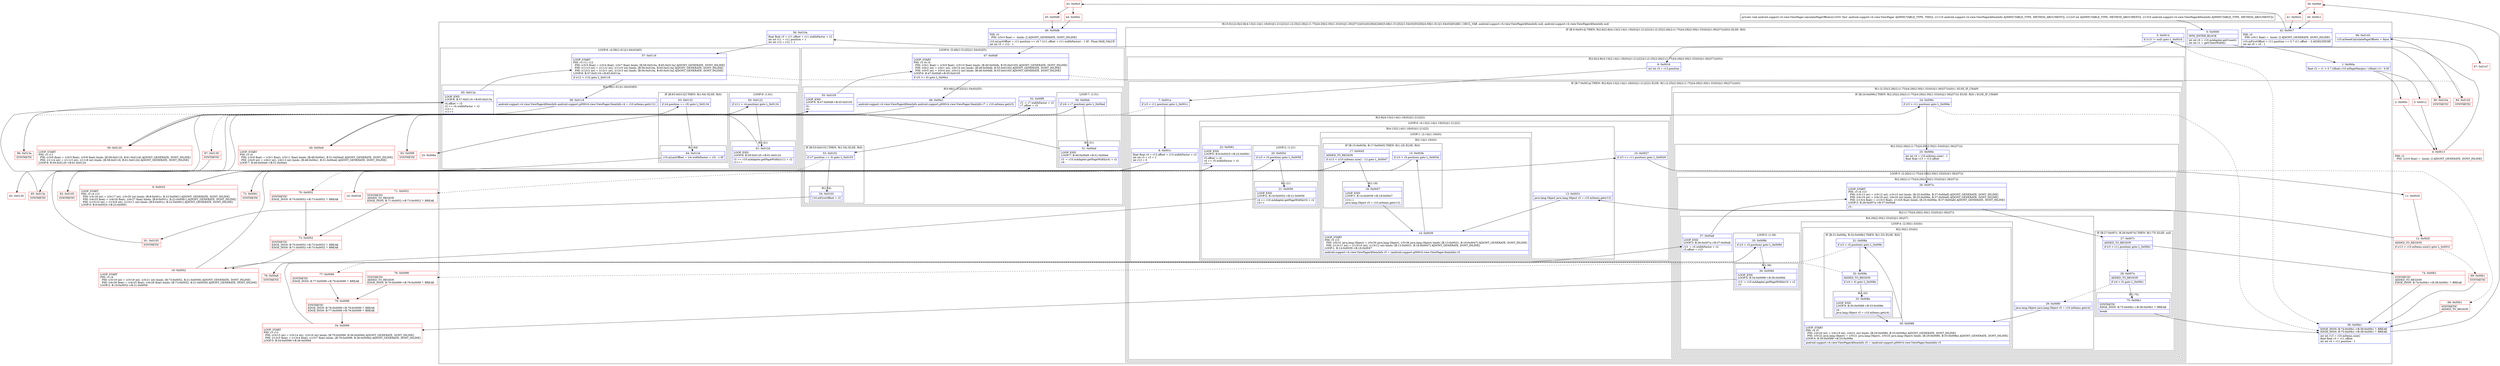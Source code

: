 digraph "CFG forandroid.support.v4.view.ViewPager.calculatePageOffsets(Landroid\/support\/v4\/view\/ViewPager$ItemInfo;ILandroid\/support\/v4\/view\/ViewPager$ItemInfo;)V" {
subgraph cluster_Region_1387950391 {
label = "R(10:0|1|(2:6|(2:8|(4:13|(2:14|(1:18)(0))|(1:21)|22))(1:(2:25|(2:26|(2:(1:75)|(4:29|(2:30|(1:33)(0))|(1:36)|37))))(0)))(0)|38|42|46|(5:48|(1:51)|52|(1:54)(0)|55)|56|(4:58|(1:61)|(1:64)(0)|65)|66) | DECL_VAR: android.support.v4.view.ViewPager$ItemInfo null, android.support.v4.view.ViewPager$ItemInfo null\l";
node [shape=record,color=blue];
Node_0 [shape=record,label="{0\:\ 0x0000|MTH_ENTER_BLOCK\l|int int r0 = r10.mAdapter.getCount()\lint int r1 = getClientWidth()\l}"];
Node_1 [shape=record,label="{1\:\ 0x000a|float r2 = r1 \> 0 ? ((float) r10.mPageMargin) \/ ((float) r1) : 0.0f\l}"];
subgraph cluster_IfRegion_1415769128 {
label = "IF [B:5:0x0014] THEN: R(2:6|(2:8|(4:13|(2:14|(1:18)(0))|(1:21)|22))(1:(2:25|(2:26|(2:(1:75)|(4:29|(2:30|(1:33)(0))|(1:36)|37))))(0))) ELSE: R(0)";
node [shape=record,color=blue];
Node_5 [shape=record,label="{5\:\ 0x0014|if (r13 != null) goto L_0x0016\l}"];
subgraph cluster_Region_1602151332 {
label = "R(2:6|(2:8|(4:13|(2:14|(1:18)(0))|(1:21)|22))(1:(2:25|(2:26|(2:(1:75)|(4:29|(2:30|(1:33)(0))|(1:36)|37))))(0)))";
node [shape=record,color=blue];
Node_6 [shape=record,label="{6\:\ 0x0016|int int r3 = r13.position\l}"];
subgraph cluster_IfRegion_732474490 {
label = "IF [B:7:0x001a] THEN: R(2:8|(4:13|(2:14|(1:18)(0))|(1:21)|22)) ELSE: R(1:(2:25|(2:26|(2:(1:75)|(4:29|(2:30|(1:33)(0))|(1:36)|37))))(0))";
node [shape=record,color=blue];
Node_7 [shape=record,label="{7\:\ 0x001a|if (r3 \< r11.position) goto L_0x001c\l}"];
subgraph cluster_Region_764891010 {
label = "R(2:8|(4:13|(2:14|(1:18)(0))|(1:21)|22))";
node [shape=record,color=blue];
Node_8 [shape=record,label="{8\:\ 0x001c|float float r4 = r13.offset + r13.widthFactor + r2\lint int r3 = r3 + 1\lint r13 = 0\l}"];
subgraph cluster_LoopRegion_143081121 {
label = "LOOP:0: (4:13|(2:14|(1:18)(0))|(1:21)|22)";
node [shape=record,color=blue];
Node_10 [shape=record,label="{10\:\ 0x0027|if (r3 \<= r11.position) goto L_0x0029\l}"];
subgraph cluster_Region_589569640 {
label = "R(4:13|(2:14|(1:18)(0))|(1:21)|22)";
node [shape=record,color=blue];
Node_13 [shape=record,label="{13\:\ 0x0031|java.lang.Object java.lang.Object r5 = r10.mItems.get(r13)\l}"];
subgraph cluster_LoopRegion_9511895 {
label = "LOOP:1: (2:14|(1:18)(0))";
node [shape=record,color=blue];
subgraph cluster_Region_1224002341 {
label = "R(2:14|(1:18)(0))";
node [shape=record,color=blue];
Node_14 [shape=record,label="{14\:\ 0x0039|LOOP_START\lPHI: r5 r13 \l  PHI: (r5v31 java.lang.Object) = (r5v30 java.lang.Object), (r5v36 java.lang.Object) binds: [B:13:0x0031, B:18:0x0047] A[DONT_GENERATE, DONT_INLINE]\l  PHI: (r13v11 int) = (r13v10 int), (r13v12 int) binds: [B:13:0x0031, B:18:0x0047] A[DONT_GENERATE, DONT_INLINE]\lLOOP:1: B:14:0x0039\-\>B:18:0x0047\l|android.support.v4.view.ViewPager$ItemInfo r5 = (android.support.p000v4.view.ViewPager.ItemInfo) r5\l}"];
subgraph cluster_IfRegion_250993377 {
label = "IF [B:15:0x003b, B:17:0x0045] THEN: R(1:18) ELSE: R(0)";
node [shape=record,color=blue];
Node_15 [shape=record,label="{15\:\ 0x003b|if (r3 \> r5.position) goto L_0x003d\l}"];
Node_17 [shape=record,label="{17\:\ 0x0045|ADDED_TO_REGION\l|if (r13 \< (r10.mItems.size() \- 1)) goto L_0x0047\l}"];
subgraph cluster_Region_2033684628 {
label = "R(1:18)";
node [shape=record,color=blue];
Node_18 [shape=record,label="{18\:\ 0x0047|LOOP_END\lLOOP:1: B:14:0x0039\-\>B:18:0x0047\l|r13++\ljava.lang.Object r5 = r10.mItems.get(r13)\l}"];
}
subgraph cluster_Region_1423216054 {
label = "R(0)";
node [shape=record,color=blue];
}
}
}
}
subgraph cluster_LoopRegion_259993611 {
label = "LOOP:2: (1:21)";
node [shape=record,color=blue];
Node_20 [shape=record,label="{20\:\ 0x0054|if (r3 \< r5.position) goto L_0x0056\l}"];
subgraph cluster_Region_1213698702 {
label = "R(1:21)";
node [shape=record,color=blue];
Node_21 [shape=record,label="{21\:\ 0x0056|LOOP_END\lLOOP:2: B:19:0x0052\-\>B:21:0x0056\l|r4 += r10.mAdapter.getPageWidth(r3) + r2\lr3++\l}"];
}
}
Node_22 [shape=record,label="{22\:\ 0x0061|LOOP_END\lLOOP:0: B:9:0x0025\-\>B:22:0x0061\l|r5.offset = r4\lr4 += r5.widthFactor + r2\lr3++\l}"];
}
}
}
subgraph cluster_Region_757654557 {
label = "R(1:(2:25|(2:26|(2:(1:75)|(4:29|(2:30|(1:33)(0))|(1:36)|37))))(0)) | ELSE_IF_CHAIN\l";
node [shape=record,color=blue];
subgraph cluster_IfRegion_759734385 {
label = "IF [B:24:0x006c] THEN: R(2:25|(2:26|(2:(1:75)|(4:29|(2:30|(1:33)(0))|(1:36)|37)))) ELSE: R(0) | ELSE_IF_CHAIN\l";
node [shape=record,color=blue];
Node_24 [shape=record,label="{24\:\ 0x006c|if (r3 \> r11.position) goto L_0x006e\l}"];
subgraph cluster_Region_1446644177 {
label = "R(2:25|(2:26|(2:(1:75)|(4:29|(2:30|(1:33)(0))|(1:36)|37))))";
node [shape=record,color=blue];
Node_25 [shape=record,label="{25\:\ 0x006e|int int r4 = r10.mItems.size() \- 1\lfloat float r13 = r13.offset\l}"];
subgraph cluster_LoopRegion_1852333628 {
label = "LOOP:3: (2:26|(2:(1:75)|(4:29|(2:30|(1:33)(0))|(1:36)|37)))";
node [shape=record,color=blue];
subgraph cluster_Region_1511128954 {
label = "R(2:26|(2:(1:75)|(4:29|(2:30|(1:33)(0))|(1:36)|37)))";
node [shape=record,color=blue];
Node_26 [shape=record,label="{26\:\ 0x007a|LOOP_START\lPHI: r3 r4 r13 \l  PHI: (r3v13 int) = (r3v12 int), (r3v15 int) binds: [B:25:0x006e, B:37:0x00a8] A[DONT_GENERATE, DONT_INLINE]\l  PHI: (r4v19 int) = (r4v18 int), (r4v20 int) binds: [B:25:0x006e, B:37:0x00a8] A[DONT_GENERATE, DONT_INLINE]\l  PHI: (r13v4 float) = (r13v3 float), (r13v6 float) binds: [B:25:0x006e, B:37:0x00a8] A[DONT_GENERATE, DONT_INLINE]\lLOOP:3: B:26:0x007a\-\>B:37:0x00a8\l|r3\-\-\l}"];
subgraph cluster_Region_1735284669 {
label = "R(2:(1:75)|(4:29|(2:30|(1:33)(0))|(1:36)|37))";
node [shape=record,color=blue];
subgraph cluster_IfRegion_84088255 {
label = "IF [B:27:0x007c, B:28:0x007e] THEN: R(1:75) ELSE: null";
node [shape=record,color=blue];
Node_27 [shape=record,label="{27\:\ 0x007c|ADDED_TO_REGION\l|if (r3 \< r11.position) goto L_0x00b1\l}"];
Node_28 [shape=record,label="{28\:\ 0x007e|ADDED_TO_REGION\l|if (r4 \< 0) goto L_0x00b1\l}"];
subgraph cluster_Region_388489179 {
label = "R(1:75)";
node [shape=record,color=blue];
Node_75 [shape=record,label="{75\:\ 0x00b1|SYNTHETIC\lEDGE_INSN: B:75:0x00b1\-\>B:38:0x00b1 ?: BREAK  \l|break\l}"];
}
}
subgraph cluster_Region_904544381 {
label = "R(4:29|(2:30|(1:33)(0))|(1:36)|37)";
node [shape=record,color=blue];
Node_29 [shape=record,label="{29\:\ 0x0080|java.lang.Object java.lang.Object r5 = r10.mItems.get(r4)\l}"];
subgraph cluster_LoopRegion_2110114094 {
label = "LOOP:4: (2:30|(1:33)(0))";
node [shape=record,color=blue];
subgraph cluster_Region_2105636863 {
label = "R(2:30|(1:33)(0))";
node [shape=record,color=blue];
Node_30 [shape=record,label="{30\:\ 0x0088|LOOP_START\lPHI: r4 r5 \l  PHI: (r4v20 int) = (r4v19 int), (r4v21 int) binds: [B:29:0x0080, B:33:0x008e] A[DONT_GENERATE, DONT_INLINE]\l  PHI: (r5v22 java.lang.Object) = (r5v21 java.lang.Object), (r5v25 java.lang.Object) binds: [B:29:0x0080, B:33:0x008e] A[DONT_GENERATE, DONT_INLINE]\lLOOP:4: B:30:0x0088\-\>B:33:0x008e\l|android.support.v4.view.ViewPager$ItemInfo r5 = (android.support.p000v4.view.ViewPager.ItemInfo) r5\l}"];
subgraph cluster_IfRegion_1354547274 {
label = "IF [B:31:0x008a, B:32:0x008c] THEN: R(1:33) ELSE: R(0)";
node [shape=record,color=blue];
Node_31 [shape=record,label="{31\:\ 0x008a|if (r3 \< r5.position) goto L_0x008c\l}"];
Node_32 [shape=record,label="{32\:\ 0x008c|ADDED_TO_REGION\l|if (r4 \> 0) goto L_0x008e\l}"];
subgraph cluster_Region_1258901572 {
label = "R(1:33)";
node [shape=record,color=blue];
Node_33 [shape=record,label="{33\:\ 0x008e|LOOP_END\lLOOP:4: B:30:0x0088\-\>B:33:0x008e\l|r4\-\-\ljava.lang.Object r5 = r10.mItems.get(r4)\l}"];
}
subgraph cluster_Region_1374740756 {
label = "R(0)";
node [shape=record,color=blue];
}
}
}
}
subgraph cluster_LoopRegion_1050242395 {
label = "LOOP:5: (1:36)";
node [shape=record,color=blue];
Node_35 [shape=record,label="{35\:\ 0x009b|if (r3 \> r5.position) goto L_0x009d\l}"];
subgraph cluster_Region_580317426 {
label = "R(1:36)";
node [shape=record,color=blue];
Node_36 [shape=record,label="{36\:\ 0x009d|LOOP_END\lLOOP:5: B:34:0x0099\-\>B:36:0x009d\l|r13 \-= r10.mAdapter.getPageWidth(r3) + r2\lr3\-\-\l}"];
}
}
Node_37 [shape=record,label="{37\:\ 0x00a8|LOOP_END\lLOOP:3: B:26:0x007a\-\>B:37:0x00a8\l|r13 \-= r5.widthFactor + r2\lr5.offset = r13\l}"];
}
}
}
}
}
subgraph cluster_Region_1144428328 {
label = "R(0)";
node [shape=record,color=blue];
}
}
}
}
}
subgraph cluster_Region_1833324914 {
label = "R(0)";
node [shape=record,color=blue];
}
}
Node_38 [shape=record,label="{38\:\ 0x00b1|EDGE_INSN: B:74:0x00b1\-\>B:38:0x00b1 ?: BREAK  \lEDGE_INSN: B:75:0x00b1\-\>B:38:0x00b1 ?: BREAK  \l|int int r13 = r10.mItems.size()\lfloat float r3 = r11.offset\lint int r4 = r11.position \- 1\l}"];
Node_42 [shape=record,label="{42\:\ 0x00c7|PHI: r5 \l  PHI: (r5v1 float) =  binds: [] A[DONT_GENERATE, DONT_INLINE]\l|r10.mFirstOffset = r11.position == 0 ? r11.offset : \-3.4028235E38f\lint int r0 = r0 \- 1\l}"];
Node_46 [shape=record,label="{46\:\ 0x00db|PHI: r5 \l  PHI: (r5v3 float) =  binds: [] A[DONT_GENERATE, DONT_INLINE]\l|r10.mLastOffset = r11.position == r0 ? (r11.offset + r11.widthFactor) \- 1.0f : Float.MAX_VALUE\lint int r5 = r12 \- 1\l}"];
subgraph cluster_LoopRegion_1435202602 {
label = "LOOP:6: (5:48|(1:51)|52|(1:54)(0)|55)";
node [shape=record,color=blue];
Node_47 [shape=record,label="{47\:\ 0x00df|LOOP_START\lPHI: r3 r4 r5 \l  PHI: (r3v1 float) = (r3v0 float), (r3v10 float) binds: [B:46:0x00db, B:55:0x0105] A[DONT_GENERATE, DONT_INLINE]\l  PHI: (r4v2 int) = (r4v1 int), (r4v10 int) binds: [B:46:0x00db, B:55:0x0105] A[DONT_GENERATE, DONT_INLINE]\l  PHI: (r5v5 int) = (r5v4 int), (r5v12 int) binds: [B:46:0x00db, B:55:0x0105] A[DONT_GENERATE, DONT_INLINE]\lLOOP:6: B:47:0x00df\-\>B:55:0x0105\l|if (r5 \>= 0) goto L_0x00e1\l}"];
subgraph cluster_Region_1116337825 {
label = "R(5:48|(1:51)|52|(1:54)(0)|55)";
node [shape=record,color=blue];
Node_48 [shape=record,label="{48\:\ 0x00e1|android.support.v4.view.ViewPager$ItemInfo android.support.p000v4.view.ViewPager.ItemInfo r7 = r10.mItems.get(r5)\l}"];
subgraph cluster_LoopRegion_750067689 {
label = "LOOP:7: (1:51)";
node [shape=record,color=blue];
Node_50 [shape=record,label="{50\:\ 0x00eb|if (r4 \> r7.position) goto L_0x00ed\l}"];
subgraph cluster_Region_1105033132 {
label = "R(1:51)";
node [shape=record,color=blue];
Node_51 [shape=record,label="{51\:\ 0x00ed|LOOP_END\lLOOP:7: B:49:0x00e9\-\>B:51:0x00ed\l|r3 \-= r10.mAdapter.getPageWidth(r4) + r2\lr4\-\-\l}"];
}
}
Node_52 [shape=record,label="{52\:\ 0x00f9|r3 \-= r7.widthFactor + r2\lr7.offset = r3\l}"];
subgraph cluster_IfRegion_1364916097 {
label = "IF [B:53:0x0101] THEN: R(1:54) ELSE: R(0)";
node [shape=record,color=blue];
Node_53 [shape=record,label="{53\:\ 0x0101|if (r7.position == 0) goto L_0x0103\l}"];
subgraph cluster_Region_393770219 {
label = "R(1:54)";
node [shape=record,color=blue];
Node_54 [shape=record,label="{54\:\ 0x0103|r10.mFirstOffset = r3\l}"];
}
subgraph cluster_Region_1050241357 {
label = "R(0)";
node [shape=record,color=blue];
}
}
Node_55 [shape=record,label="{55\:\ 0x0105|LOOP_END\lLOOP:6: B:47:0x00df\-\>B:55:0x0105\l|r5\-\-\lr4\-\-\l}"];
}
}
Node_56 [shape=record,label="{56\:\ 0x010a|float float r3 = r11.offset + r11.widthFactor + r2\lint int r11 = r11.position + 1\lint int r12 = r12 + 1\l}"];
subgraph cluster_LoopRegion_449426925 {
label = "LOOP:8: (4:58|(1:61)|(1:64)(0)|65)";
node [shape=record,color=blue];
Node_57 [shape=record,label="{57\:\ 0x0116|LOOP_START\lPHI: r3 r11 r12 \l  PHI: (r3v5 float) = (r3v4 float), (r3v7 float) binds: [B:56:0x010a, B:65:0x013a] A[DONT_GENERATE, DONT_INLINE]\l  PHI: (r11v3 int) = (r11v2 int), (r11v5 int) binds: [B:56:0x010a, B:65:0x013a] A[DONT_GENERATE, DONT_INLINE]\l  PHI: (r12v2 int) = (r12v1 int), (r12v3 int) binds: [B:56:0x010a, B:65:0x013a] A[DONT_GENERATE, DONT_INLINE]\lLOOP:8: B:57:0x0116\-\>B:65:0x013a\l|if (r12 \< r13) goto L_0x0118\l}"];
subgraph cluster_Region_805557334 {
label = "R(4:58|(1:61)|(1:64)(0)|65)";
node [shape=record,color=blue];
Node_58 [shape=record,label="{58\:\ 0x0118|android.support.v4.view.ViewPager$ItemInfo android.support.p000v4.view.ViewPager.ItemInfo r4 = r10.mItems.get(r12)\l}"];
subgraph cluster_LoopRegion_89034946 {
label = "LOOP:9: (1:61)";
node [shape=record,color=blue];
Node_60 [shape=record,label="{60\:\ 0x0122|if (r11 \< r4.position) goto L_0x0124\l}"];
subgraph cluster_Region_1460510562 {
label = "R(1:61)";
node [shape=record,color=blue];
Node_61 [shape=record,label="{61\:\ 0x0124|LOOP_END\lLOOP:9: B:59:0x0120\-\>B:61:0x0124\l|r3 += r10.mAdapter.getPageWidth(r11) + r2\lr11++\l}"];
}
}
subgraph cluster_IfRegion_45797197 {
label = "IF [B:63:0x0132] THEN: R(1:64) ELSE: R(0)";
node [shape=record,color=blue];
Node_63 [shape=record,label="{63\:\ 0x0132|if (r4.position == r0) goto L_0x0134\l}"];
subgraph cluster_Region_16813404 {
label = "R(1:64)";
node [shape=record,color=blue];
Node_64 [shape=record,label="{64\:\ 0x0134|r10.mLastOffset = (r4.widthFactor + r3) \- 1.0f\l}"];
}
subgraph cluster_Region_1748490187 {
label = "R(0)";
node [shape=record,color=blue];
}
}
Node_65 [shape=record,label="{65\:\ 0x013a|LOOP_END\lLOOP:8: B:57:0x0116\-\>B:65:0x013a\l|r4.offset = r3\lr3 += r4.widthFactor + r2\lr12++\lr11++\l}"];
}
}
Node_66 [shape=record,label="{66\:\ 0x0145|r10.mNeedCalculatePageOffsets = false\l}"];
}
Node_2 [shape=record,color=red,label="{2\:\ 0x000c}"];
Node_3 [shape=record,color=red,label="{3\:\ 0x0012}"];
Node_4 [shape=record,color=red,label="{4\:\ 0x0013|PHI: r2 \l  PHI: (r2v0 float) =  binds: [] A[DONT_GENERATE, DONT_INLINE]\l}"];
Node_9 [shape=record,color=red,label="{9\:\ 0x0025|LOOP_START\lPHI: r3 r4 r13 \l  PHI: (r3v18 int) = (r3v17 int), (r3v20 int) binds: [B:8:0x001c, B:22:0x0061] A[DONT_GENERATE, DONT_INLINE]\l  PHI: (r4v25 float) = (r4v24 float), (r4v27 float) binds: [B:8:0x001c, B:22:0x0061] A[DONT_GENERATE, DONT_INLINE]\l  PHI: (r13v10 int) = (r13v9 int), (r13v11 int) binds: [B:8:0x001c, B:22:0x0061] A[DONT_GENERATE, DONT_INLINE]\lLOOP:0: B:9:0x0025\-\>B:22:0x0061\l}"];
Node_11 [shape=record,color=red,label="{11\:\ 0x0029}"];
Node_12 [shape=record,color=red,label="{12\:\ 0x002f|ADDED_TO_REGION\l|if (r13 \< r10.mItems.size()) goto L_0x0031\l}"];
Node_16 [shape=record,color=red,label="{16\:\ 0x003d}"];
Node_19 [shape=record,color=red,label="{19\:\ 0x0052|LOOP_START\lPHI: r3 r4 \l  PHI: (r3v19 int) = (r3v18 int), (r3v21 int) binds: [B:73:0x0052, B:21:0x0056] A[DONT_GENERATE, DONT_INLINE]\l  PHI: (r4v26 float) = (r4v25 float), (r4v28 float) binds: [B:73:0x0052, B:21:0x0056] A[DONT_GENERATE, DONT_INLINE]\lLOOP:2: B:19:0x0052\-\>B:21:0x0056\l}"];
Node_23 [shape=record,color=red,label="{23\:\ 0x006a}"];
Node_34 [shape=record,color=red,label="{34\:\ 0x0099|LOOP_START\lPHI: r3 r13 \l  PHI: (r3v15 int) = (r3v14 int), (r3v16 int) binds: [B:79:0x0099, B:36:0x009d] A[DONT_GENERATE, DONT_INLINE]\l  PHI: (r13v5 float) = (r13v4 float), (r13v7 float) binds: [B:79:0x0099, B:36:0x009d] A[DONT_GENERATE, DONT_INLINE]\lLOOP:5: B:34:0x0099\-\>B:36:0x009d\l}"];
Node_39 [shape=record,color=red,label="{39\:\ 0x00bf}"];
Node_40 [shape=record,color=red,label="{40\:\ 0x00c1}"];
Node_41 [shape=record,color=red,label="{41\:\ 0x00c4}"];
Node_43 [shape=record,color=red,label="{43\:\ 0x00cf}"];
Node_44 [shape=record,color=red,label="{44\:\ 0x00d1}"];
Node_45 [shape=record,color=red,label="{45\:\ 0x00d8}"];
Node_49 [shape=record,color=red,label="{49\:\ 0x00e9|LOOP_START\lPHI: r3 r4 \l  PHI: (r3v9 float) = (r3v1 float), (r3v11 float) binds: [B:48:0x00e1, B:51:0x00ed] A[DONT_GENERATE, DONT_INLINE]\l  PHI: (r4v9 int) = (r4v2 int), (r4v13 int) binds: [B:48:0x00e1, B:51:0x00ed] A[DONT_GENERATE, DONT_INLINE]\lLOOP:7: B:49:0x00e9\-\>B:51:0x00ed\l}"];
Node_59 [shape=record,color=red,label="{59\:\ 0x0120|LOOP_START\lPHI: r3 r11 \l  PHI: (r3v6 float) = (r3v5 float), (r3v8 float) binds: [B:58:0x0118, B:61:0x0124] A[DONT_GENERATE, DONT_INLINE]\l  PHI: (r11v4 int) = (r11v3 int), (r11v8 int) binds: [B:58:0x0118, B:61:0x0124] A[DONT_GENERATE, DONT_INLINE]\lLOOP:9: B:59:0x0120\-\>B:61:0x0124\l}"];
Node_62 [shape=record,color=red,label="{62\:\ 0x0130}"];
Node_67 [shape=record,color=red,label="{67\:\ 0x0147}"];
Node_68 [shape=record,color=red,label="{68\:\ 0x00b1|SYNTHETIC\lADDED_TO_REGION\l}"];
Node_69 [shape=record,color=red,label="{69\:\ 0x00b1|SYNTHETIC\l}"];
Node_70 [shape=record,color=red,label="{70\:\ 0x0052|SYNTHETIC\lEDGE_INSN: B:70:0x0052\-\>B:73:0x0052 ?: BREAK  \l}"];
Node_71 [shape=record,color=red,label="{71\:\ 0x0052|SYNTHETIC\lADDED_TO_REGION\lEDGE_INSN: B:71:0x0052\-\>B:73:0x0052 ?: BREAK  \l}"];
Node_72 [shape=record,color=red,label="{72\:\ 0x0061|SYNTHETIC\l}"];
Node_73 [shape=record,color=red,label="{73\:\ 0x0052|SYNTHETIC\lEDGE_INSN: B:70:0x0052\-\>B:73:0x0052 ?: BREAK  \lEDGE_INSN: B:71:0x0052\-\>B:73:0x0052 ?: BREAK  \l}"];
Node_74 [shape=record,color=red,label="{74\:\ 0x00b1|SYNTHETIC\lADDED_TO_REGION\lEDGE_INSN: B:74:0x00b1\-\>B:38:0x00b1 ?: BREAK  \l}"];
Node_76 [shape=record,color=red,label="{76\:\ 0x0099|SYNTHETIC\lADDED_TO_REGION\lEDGE_INSN: B:76:0x0099\-\>B:79:0x0099 ?: BREAK  \l}"];
Node_77 [shape=record,color=red,label="{77\:\ 0x0099|SYNTHETIC\lEDGE_INSN: B:77:0x0099\-\>B:79:0x0099 ?: BREAK  \l}"];
Node_78 [shape=record,color=red,label="{78\:\ 0x00a8|SYNTHETIC\l}"];
Node_79 [shape=record,color=red,label="{79\:\ 0x0099|SYNTHETIC\lEDGE_INSN: B:76:0x0099\-\>B:79:0x0099 ?: BREAK  \lEDGE_INSN: B:77:0x0099\-\>B:79:0x0099 ?: BREAK  \l}"];
Node_80 [shape=record,color=red,label="{80\:\ 0x010a|SYNTHETIC\l}"];
Node_81 [shape=record,color=red,label="{81\:\ 0x0105|SYNTHETIC\l}"];
Node_82 [shape=record,color=red,label="{82\:\ 0x0105|SYNTHETIC\l}"];
Node_83 [shape=record,color=red,label="{83\:\ 0x00f9|SYNTHETIC\l}"];
Node_84 [shape=record,color=red,label="{84\:\ 0x0145|SYNTHETIC\l}"];
Node_85 [shape=record,color=red,label="{85\:\ 0x013a|SYNTHETIC\l}"];
Node_86 [shape=record,color=red,label="{86\:\ 0x013a|SYNTHETIC\l}"];
Node_87 [shape=record,color=red,label="{87\:\ 0x0130|SYNTHETIC\l}"];
MethodNode[shape=record,label="{private void android.support.v4.view.ViewPager.calculatePageOffsets((r10v0 'this' android.support.v4.view.ViewPager A[IMMUTABLE_TYPE, THIS]), (r11v0 android.support.v4.view.ViewPager$ItemInfo A[IMMUTABLE_TYPE, METHOD_ARGUMENT]), (r12v0 int A[IMMUTABLE_TYPE, METHOD_ARGUMENT]), (r13v0 android.support.v4.view.ViewPager$ItemInfo A[IMMUTABLE_TYPE, METHOD_ARGUMENT])) }"];
MethodNode -> Node_0;
Node_0 -> Node_1;
Node_1 -> Node_2;
Node_1 -> Node_3;
Node_5 -> Node_6;
Node_5 -> Node_38[style=dashed];
Node_6 -> Node_7;
Node_7 -> Node_8;
Node_7 -> Node_23[style=dashed];
Node_8 -> Node_9;
Node_10 -> Node_11;
Node_10 -> Node_68[style=dashed];
Node_13 -> Node_14;
Node_14 -> Node_15;
Node_15 -> Node_16;
Node_15 -> Node_71[style=dashed];
Node_17 -> Node_18;
Node_17 -> Node_70[style=dashed];
Node_18 -> Node_14;
Node_20 -> Node_21;
Node_20 -> Node_72[style=dashed];
Node_21 -> Node_19;
Node_22 -> Node_9;
Node_24 -> Node_25;
Node_24 -> Node_38[style=dashed];
Node_25 -> Node_26;
Node_26 -> Node_27;
Node_27 -> Node_28[style=dashed];
Node_27 -> Node_74;
Node_28 -> Node_29[style=dashed];
Node_28 -> Node_75;
Node_75 -> Node_38;
Node_29 -> Node_30;
Node_30 -> Node_31;
Node_31 -> Node_32;
Node_31 -> Node_76[style=dashed];
Node_32 -> Node_33;
Node_32 -> Node_77[style=dashed];
Node_33 -> Node_30;
Node_35 -> Node_36;
Node_35 -> Node_78[style=dashed];
Node_36 -> Node_34;
Node_37 -> Node_26;
Node_38 -> Node_39;
Node_42 -> Node_43;
Node_46 -> Node_47;
Node_47 -> Node_48;
Node_47 -> Node_80[style=dashed];
Node_48 -> Node_49;
Node_50 -> Node_51;
Node_50 -> Node_83[style=dashed];
Node_51 -> Node_49;
Node_52 -> Node_53;
Node_53 -> Node_54;
Node_53 -> Node_82[style=dashed];
Node_54 -> Node_81;
Node_55 -> Node_47;
Node_56 -> Node_57;
Node_57 -> Node_58;
Node_57 -> Node_84[style=dashed];
Node_58 -> Node_59;
Node_60 -> Node_61;
Node_60 -> Node_87[style=dashed];
Node_61 -> Node_59;
Node_63 -> Node_64;
Node_63 -> Node_86[style=dashed];
Node_64 -> Node_85;
Node_65 -> Node_57;
Node_66 -> Node_67;
Node_2 -> Node_4;
Node_3 -> Node_4;
Node_4 -> Node_5;
Node_9 -> Node_10;
Node_11 -> Node_12;
Node_12 -> Node_13;
Node_12 -> Node_69[style=dashed];
Node_16 -> Node_17;
Node_19 -> Node_20;
Node_23 -> Node_24;
Node_34 -> Node_35;
Node_39 -> Node_40;
Node_39 -> Node_41;
Node_40 -> Node_42;
Node_41 -> Node_42;
Node_43 -> Node_44;
Node_43 -> Node_45;
Node_44 -> Node_46;
Node_45 -> Node_46;
Node_49 -> Node_50;
Node_59 -> Node_60;
Node_62 -> Node_63;
Node_68 -> Node_38;
Node_69 -> Node_38;
Node_70 -> Node_73;
Node_71 -> Node_73;
Node_72 -> Node_22;
Node_73 -> Node_19;
Node_74 -> Node_38;
Node_76 -> Node_79;
Node_77 -> Node_79;
Node_78 -> Node_37;
Node_79 -> Node_34;
Node_80 -> Node_56;
Node_81 -> Node_55;
Node_82 -> Node_55;
Node_83 -> Node_52;
Node_84 -> Node_66;
Node_85 -> Node_65;
Node_86 -> Node_65;
Node_87 -> Node_62;
}

